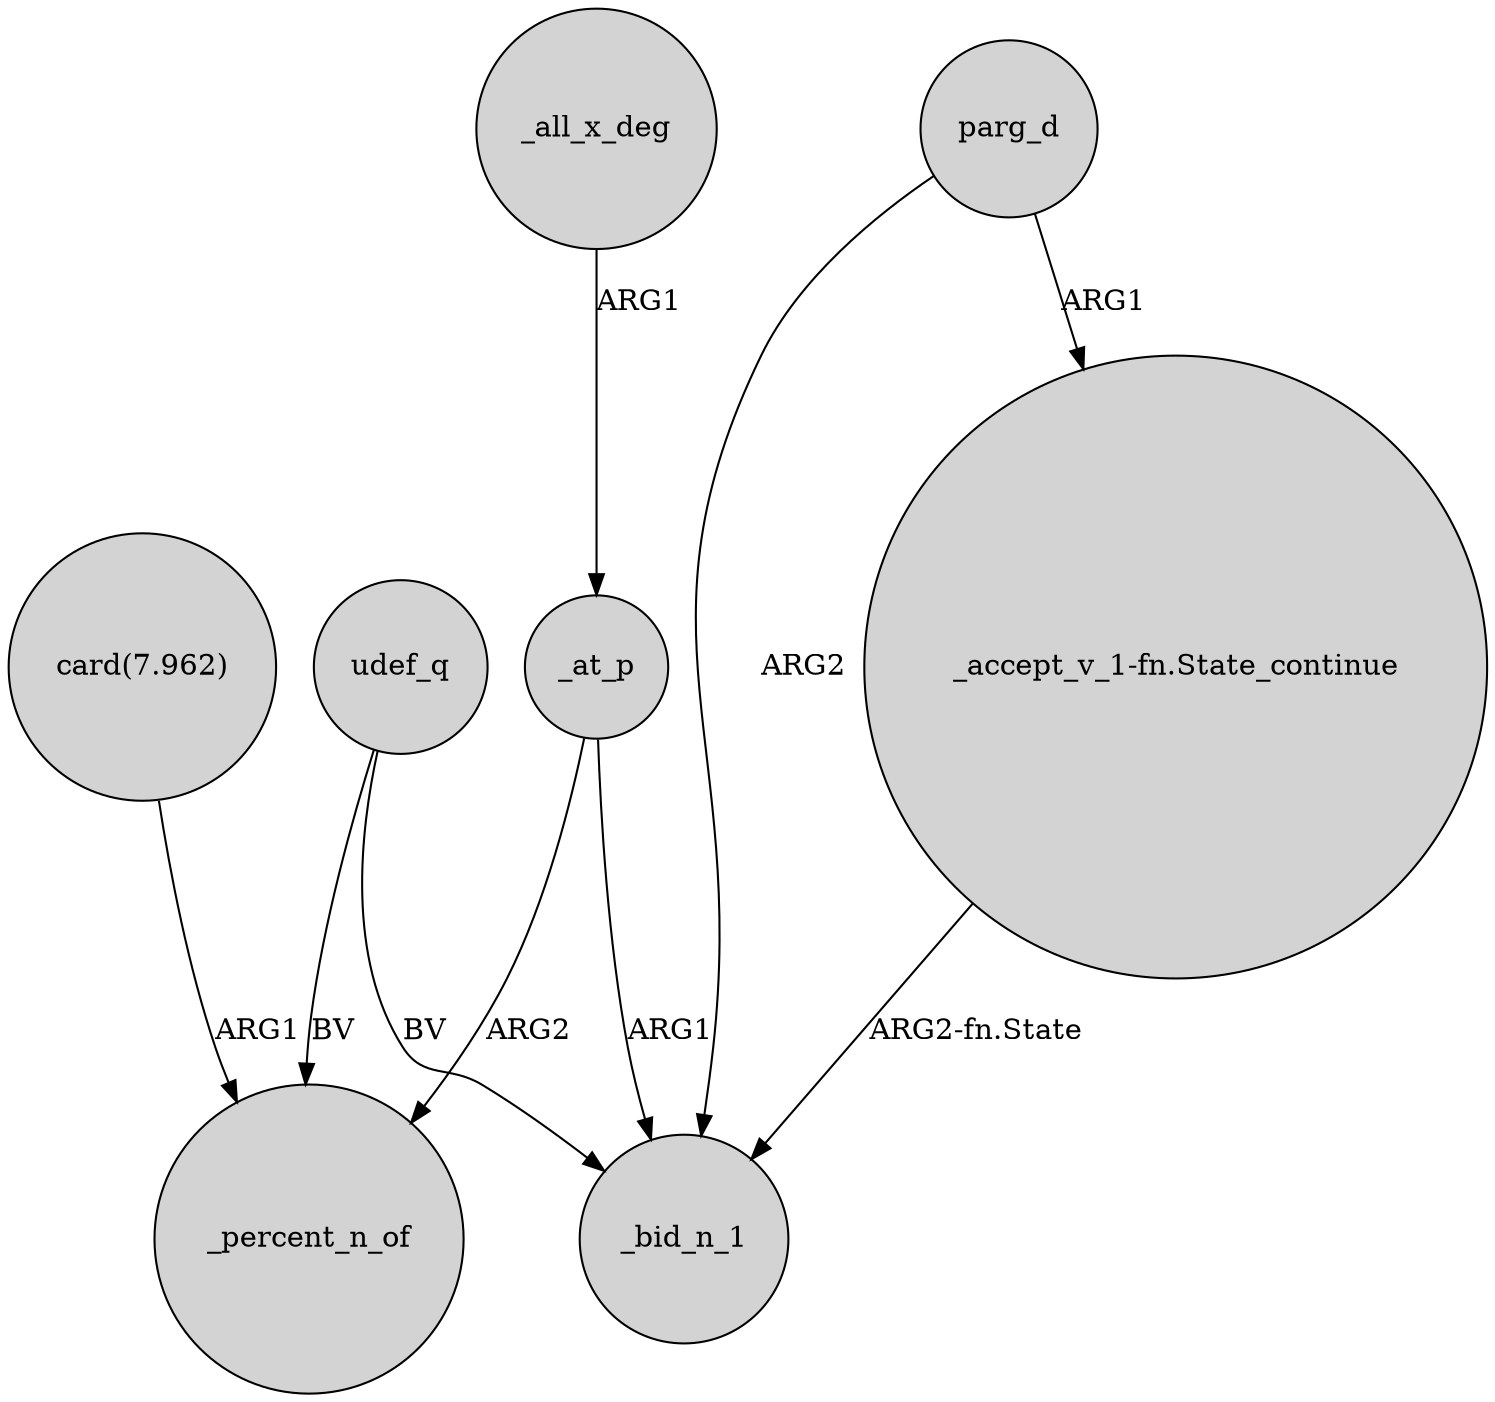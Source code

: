 digraph {
	node [shape=circle style=filled]
	udef_q -> _percent_n_of [label=BV]
	_at_p -> _bid_n_1 [label=ARG1]
	_at_p -> _percent_n_of [label=ARG2]
	"card(7.962)" -> _percent_n_of [label=ARG1]
	parg_d -> "_accept_v_1-fn.State_continue" [label=ARG1]
	parg_d -> _bid_n_1 [label=ARG2]
	_all_x_deg -> _at_p [label=ARG1]
	udef_q -> _bid_n_1 [label=BV]
	"_accept_v_1-fn.State_continue" -> _bid_n_1 [label="ARG2-fn.State"]
}
